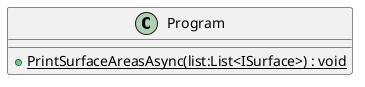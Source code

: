@startuml
class Program {
    + {static} PrintSurfaceAreasAsync(list:List<ISurface>) : void
}
@enduml
